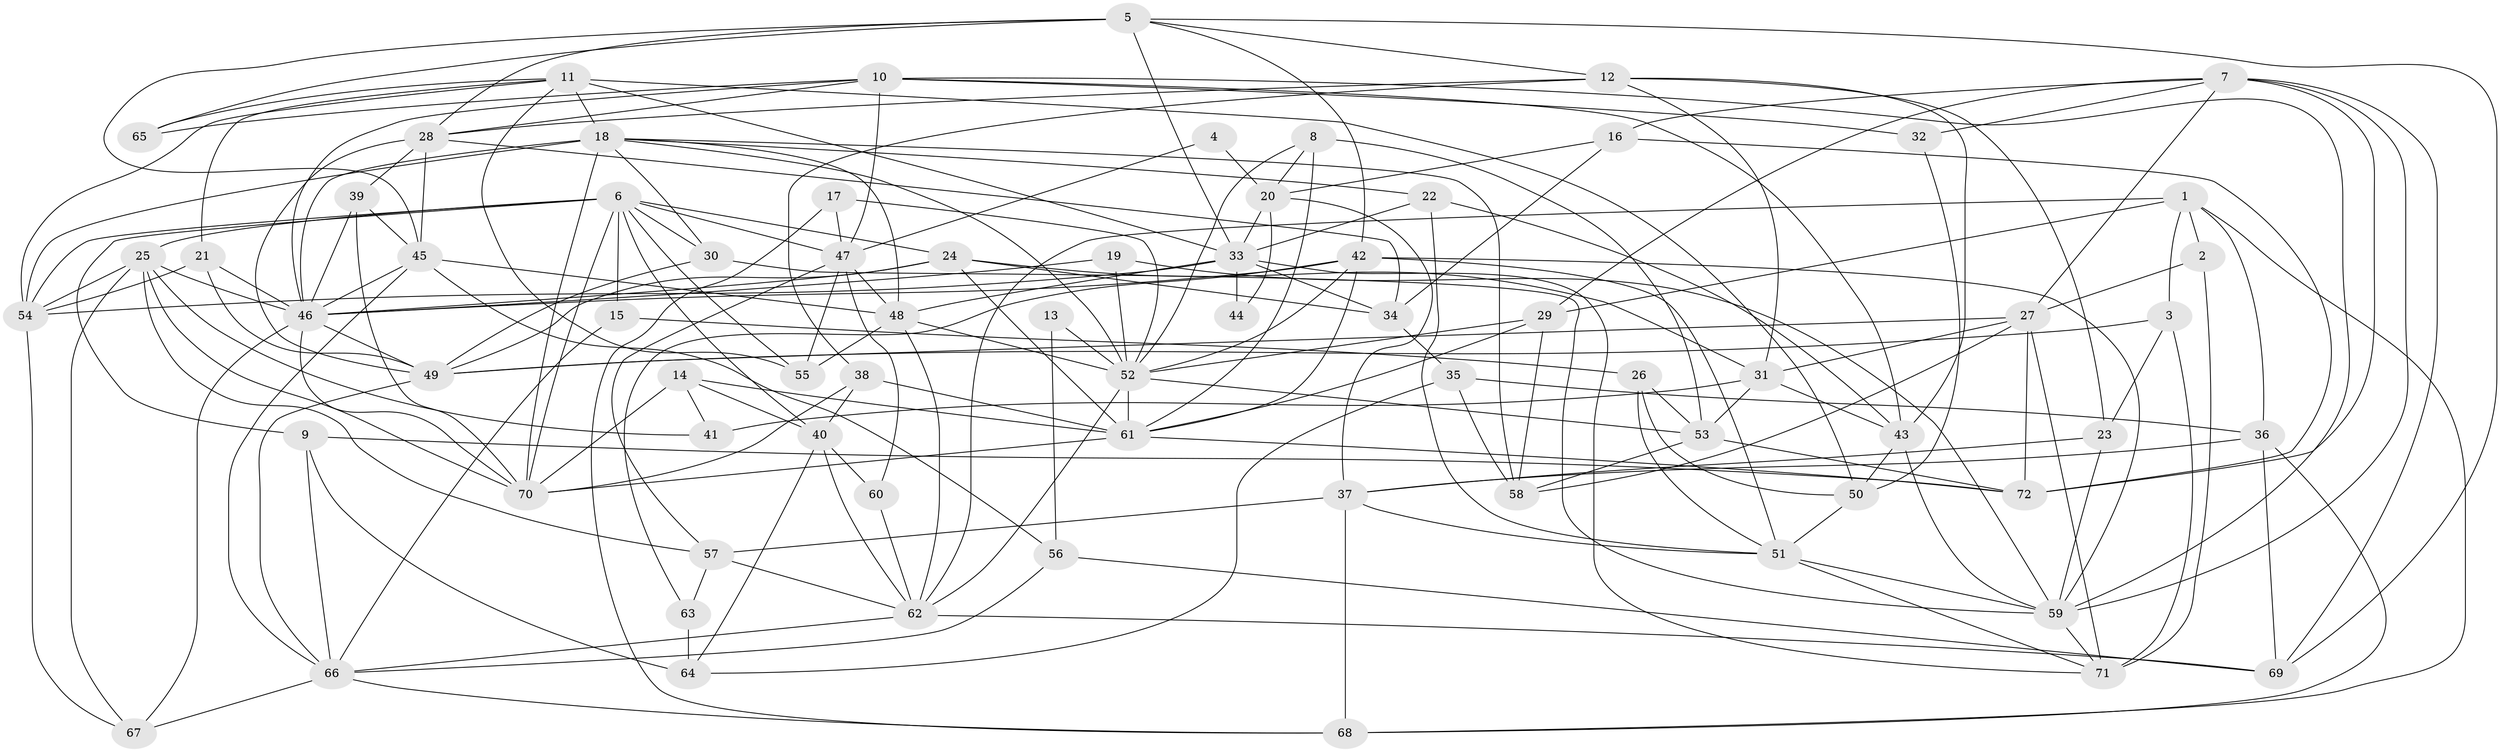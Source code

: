 // original degree distribution, {4: 0.3125, 3: 0.20833333333333334, 2: 0.1736111111111111, 5: 0.14583333333333334, 7: 0.0763888888888889, 6: 0.0763888888888889, 8: 0.006944444444444444}
// Generated by graph-tools (version 1.1) at 2025/02/03/09/25 03:02:12]
// undirected, 72 vertices, 200 edges
graph export_dot {
graph [start="1"]
  node [color=gray90,style=filled];
  1;
  2;
  3;
  4;
  5;
  6;
  7;
  8;
  9;
  10;
  11;
  12;
  13;
  14;
  15;
  16;
  17;
  18;
  19;
  20;
  21;
  22;
  23;
  24;
  25;
  26;
  27;
  28;
  29;
  30;
  31;
  32;
  33;
  34;
  35;
  36;
  37;
  38;
  39;
  40;
  41;
  42;
  43;
  44;
  45;
  46;
  47;
  48;
  49;
  50;
  51;
  52;
  53;
  54;
  55;
  56;
  57;
  58;
  59;
  60;
  61;
  62;
  63;
  64;
  65;
  66;
  67;
  68;
  69;
  70;
  71;
  72;
  1 -- 2 [weight=1.0];
  1 -- 3 [weight=1.0];
  1 -- 29 [weight=1.0];
  1 -- 36 [weight=1.0];
  1 -- 62 [weight=1.0];
  1 -- 68 [weight=1.0];
  2 -- 27 [weight=1.0];
  2 -- 71 [weight=1.0];
  3 -- 23 [weight=1.0];
  3 -- 49 [weight=2.0];
  3 -- 71 [weight=1.0];
  4 -- 20 [weight=1.0];
  4 -- 47 [weight=1.0];
  5 -- 12 [weight=1.0];
  5 -- 28 [weight=1.0];
  5 -- 33 [weight=1.0];
  5 -- 42 [weight=1.0];
  5 -- 45 [weight=1.0];
  5 -- 65 [weight=1.0];
  5 -- 69 [weight=1.0];
  6 -- 9 [weight=1.0];
  6 -- 15 [weight=1.0];
  6 -- 24 [weight=1.0];
  6 -- 25 [weight=1.0];
  6 -- 30 [weight=1.0];
  6 -- 40 [weight=1.0];
  6 -- 47 [weight=1.0];
  6 -- 54 [weight=1.0];
  6 -- 55 [weight=1.0];
  6 -- 70 [weight=1.0];
  7 -- 16 [weight=1.0];
  7 -- 27 [weight=1.0];
  7 -- 29 [weight=1.0];
  7 -- 32 [weight=1.0];
  7 -- 59 [weight=2.0];
  7 -- 69 [weight=1.0];
  7 -- 72 [weight=1.0];
  8 -- 20 [weight=1.0];
  8 -- 52 [weight=1.0];
  8 -- 53 [weight=1.0];
  8 -- 61 [weight=2.0];
  9 -- 64 [weight=2.0];
  9 -- 66 [weight=1.0];
  9 -- 72 [weight=1.0];
  10 -- 28 [weight=1.0];
  10 -- 32 [weight=1.0];
  10 -- 43 [weight=1.0];
  10 -- 46 [weight=1.0];
  10 -- 47 [weight=1.0];
  10 -- 59 [weight=1.0];
  10 -- 65 [weight=1.0];
  11 -- 18 [weight=2.0];
  11 -- 21 [weight=1.0];
  11 -- 33 [weight=1.0];
  11 -- 50 [weight=1.0];
  11 -- 54 [weight=1.0];
  11 -- 55 [weight=1.0];
  11 -- 65 [weight=1.0];
  12 -- 23 [weight=1.0];
  12 -- 28 [weight=1.0];
  12 -- 31 [weight=1.0];
  12 -- 38 [weight=1.0];
  12 -- 43 [weight=1.0];
  13 -- 52 [weight=2.0];
  13 -- 56 [weight=1.0];
  14 -- 40 [weight=1.0];
  14 -- 41 [weight=1.0];
  14 -- 61 [weight=1.0];
  14 -- 70 [weight=1.0];
  15 -- 26 [weight=1.0];
  15 -- 66 [weight=1.0];
  16 -- 20 [weight=1.0];
  16 -- 34 [weight=1.0];
  16 -- 72 [weight=1.0];
  17 -- 47 [weight=1.0];
  17 -- 52 [weight=1.0];
  17 -- 68 [weight=1.0];
  18 -- 22 [weight=1.0];
  18 -- 30 [weight=1.0];
  18 -- 46 [weight=1.0];
  18 -- 48 [weight=1.0];
  18 -- 52 [weight=1.0];
  18 -- 54 [weight=1.0];
  18 -- 58 [weight=1.0];
  18 -- 70 [weight=1.0];
  19 -- 46 [weight=1.0];
  19 -- 52 [weight=1.0];
  19 -- 59 [weight=1.0];
  20 -- 33 [weight=1.0];
  20 -- 37 [weight=1.0];
  20 -- 44 [weight=1.0];
  21 -- 46 [weight=1.0];
  21 -- 49 [weight=1.0];
  21 -- 54 [weight=1.0];
  22 -- 33 [weight=1.0];
  22 -- 43 [weight=1.0];
  22 -- 51 [weight=1.0];
  23 -- 37 [weight=1.0];
  23 -- 59 [weight=1.0];
  24 -- 31 [weight=1.0];
  24 -- 34 [weight=1.0];
  24 -- 46 [weight=1.0];
  24 -- 49 [weight=1.0];
  24 -- 61 [weight=1.0];
  25 -- 41 [weight=1.0];
  25 -- 46 [weight=1.0];
  25 -- 54 [weight=1.0];
  25 -- 57 [weight=1.0];
  25 -- 67 [weight=1.0];
  25 -- 70 [weight=1.0];
  26 -- 50 [weight=1.0];
  26 -- 51 [weight=1.0];
  26 -- 53 [weight=1.0];
  27 -- 31 [weight=1.0];
  27 -- 49 [weight=1.0];
  27 -- 58 [weight=1.0];
  27 -- 71 [weight=1.0];
  27 -- 72 [weight=1.0];
  28 -- 34 [weight=1.0];
  28 -- 39 [weight=1.0];
  28 -- 45 [weight=1.0];
  28 -- 49 [weight=1.0];
  29 -- 52 [weight=1.0];
  29 -- 58 [weight=1.0];
  29 -- 61 [weight=1.0];
  30 -- 49 [weight=1.0];
  30 -- 59 [weight=1.0];
  31 -- 41 [weight=1.0];
  31 -- 43 [weight=2.0];
  31 -- 53 [weight=1.0];
  32 -- 50 [weight=1.0];
  33 -- 34 [weight=1.0];
  33 -- 44 [weight=1.0];
  33 -- 48 [weight=1.0];
  33 -- 54 [weight=1.0];
  33 -- 71 [weight=1.0];
  34 -- 35 [weight=1.0];
  35 -- 36 [weight=1.0];
  35 -- 58 [weight=1.0];
  35 -- 64 [weight=1.0];
  36 -- 37 [weight=2.0];
  36 -- 68 [weight=1.0];
  36 -- 69 [weight=1.0];
  37 -- 51 [weight=1.0];
  37 -- 57 [weight=1.0];
  37 -- 68 [weight=1.0];
  38 -- 40 [weight=1.0];
  38 -- 61 [weight=1.0];
  38 -- 70 [weight=1.0];
  39 -- 45 [weight=1.0];
  39 -- 46 [weight=1.0];
  39 -- 70 [weight=1.0];
  40 -- 60 [weight=1.0];
  40 -- 62 [weight=1.0];
  40 -- 64 [weight=1.0];
  42 -- 46 [weight=1.0];
  42 -- 51 [weight=1.0];
  42 -- 52 [weight=1.0];
  42 -- 59 [weight=1.0];
  42 -- 61 [weight=1.0];
  42 -- 63 [weight=1.0];
  43 -- 50 [weight=1.0];
  43 -- 59 [weight=2.0];
  45 -- 46 [weight=1.0];
  45 -- 48 [weight=1.0];
  45 -- 56 [weight=1.0];
  45 -- 66 [weight=1.0];
  46 -- 49 [weight=1.0];
  46 -- 67 [weight=1.0];
  46 -- 70 [weight=1.0];
  47 -- 48 [weight=1.0];
  47 -- 55 [weight=1.0];
  47 -- 57 [weight=1.0];
  47 -- 60 [weight=1.0];
  48 -- 52 [weight=1.0];
  48 -- 55 [weight=1.0];
  48 -- 62 [weight=1.0];
  49 -- 66 [weight=1.0];
  50 -- 51 [weight=1.0];
  51 -- 59 [weight=1.0];
  51 -- 71 [weight=1.0];
  52 -- 53 [weight=1.0];
  52 -- 61 [weight=1.0];
  52 -- 62 [weight=1.0];
  53 -- 58 [weight=1.0];
  53 -- 72 [weight=1.0];
  54 -- 67 [weight=1.0];
  56 -- 66 [weight=1.0];
  56 -- 69 [weight=1.0];
  57 -- 62 [weight=1.0];
  57 -- 63 [weight=1.0];
  59 -- 71 [weight=1.0];
  60 -- 62 [weight=1.0];
  61 -- 70 [weight=2.0];
  61 -- 72 [weight=1.0];
  62 -- 66 [weight=1.0];
  62 -- 69 [weight=1.0];
  63 -- 64 [weight=1.0];
  66 -- 67 [weight=1.0];
  66 -- 68 [weight=1.0];
}
